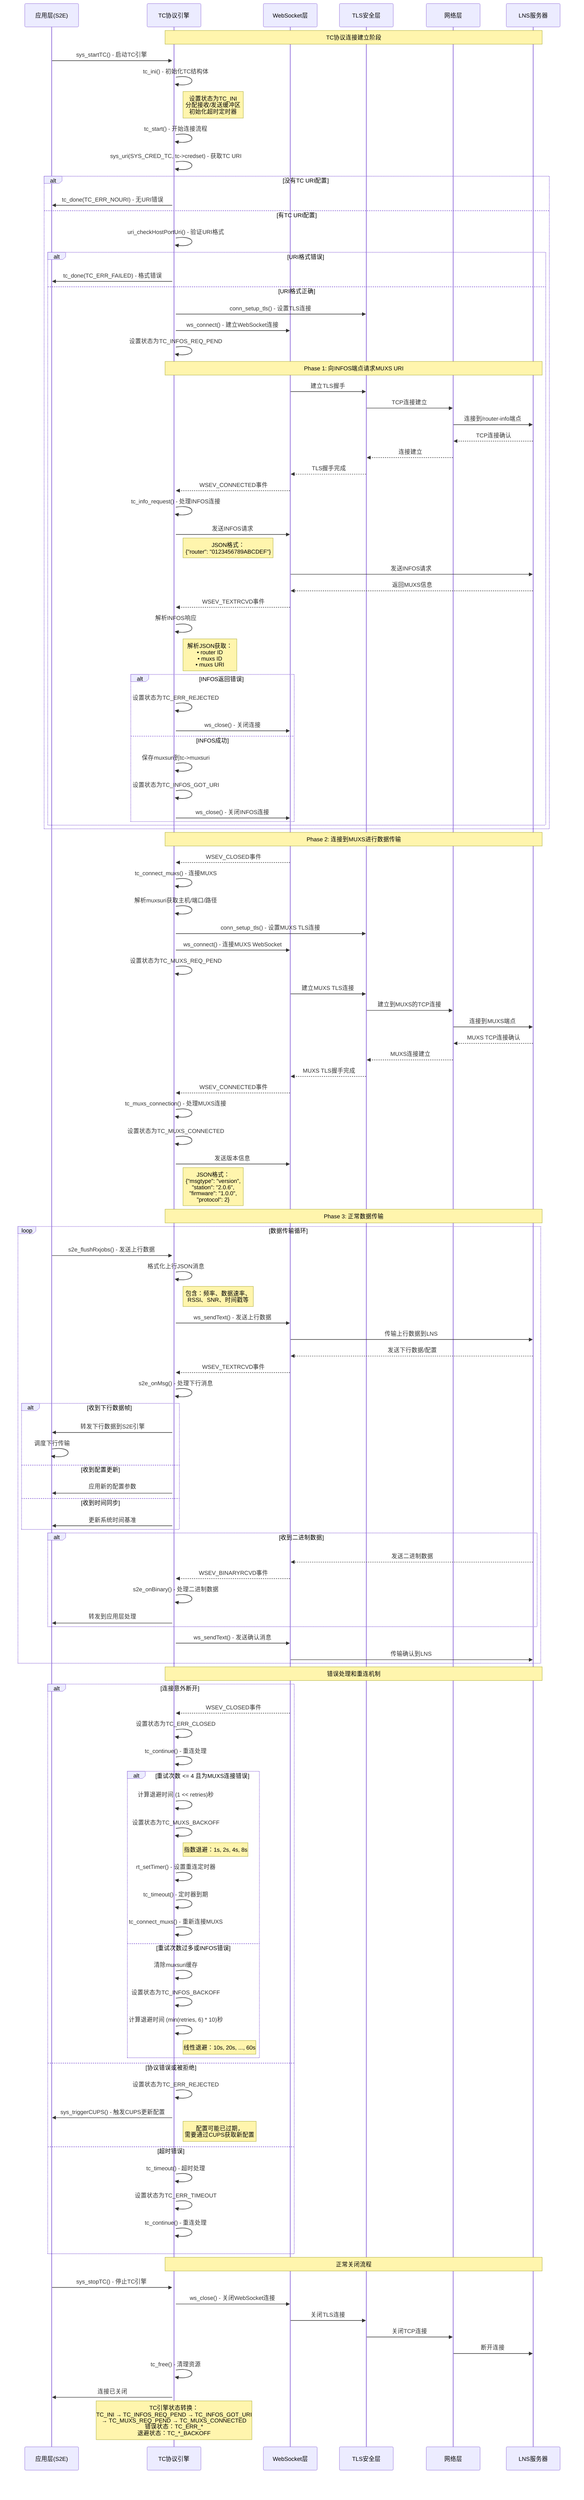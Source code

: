 sequenceDiagram
    participant App as 应用层(S2E)
    participant TC as TC协议引擎
    participant WS as WebSocket层
    participant TLS as TLS安全层
    participant Net as 网络层
    participant LNS as LNS服务器
    
    Note over TC,LNS: TC协议连接建立阶段
    
    %% 初始化阶段
    App->>+TC: sys_startTC() - 启动TC引擎
    TC->>TC: tc_ini() - 初始化TC结构体
    Note right of TC: 设置状态为TC_INI<br/>分配接收/发送缓冲区<br/>初始化超时定时器
    
    TC->>TC: tc_start() - 开始连接流程
    TC->>TC: sys_uri(SYS_CRED_TC, tc->credset) - 获取TC URI
    
    alt 没有TC URI配置
        TC->>App: tc_done(TC_ERR_NOURI) - 无URI错误
    else 有TC URI配置
        TC->>TC: uri_checkHostPortUri() - 验证URI格式
        
        alt URI格式错误
            TC->>App: tc_done(TC_ERR_FAILED) - 格式错误
        else URI格式正确
            TC->>TLS: conn_setup_tls() - 设置TLS连接
            TC->>WS: ws_connect() - 建立WebSocket连接
            TC->>TC: 设置状态为TC_INFOS_REQ_PEND
            
            %% INFOS阶段 - 获取MUXS URI
            Note over TC,LNS: Phase 1: 向INFOS端点请求MUXS URI
            
            WS->>TLS: 建立TLS握手
            TLS->>Net: TCP连接建立
            Net->>LNS: 连接到/router-info端点
            
            LNS-->>Net: TCP连接确认
            Net-->>TLS: 连接建立
            TLS-->>WS: TLS握手完成
            WS-->>TC: WSEV_CONNECTED事件
            
            TC->>TC: tc_info_request() - 处理INFOS连接
            TC->>WS: 发送INFOS请求
            Note right of TC: JSON格式：<br/>{"router": "0123456789ABCDEF"}
            
            WS->>LNS: 发送INFOS请求
            LNS-->>WS: 返回MUXS信息
            WS-->>TC: WSEV_TEXTRCVD事件
            
            TC->>TC: 解析INFOS响应
            Note right of TC: 解析JSON获取：<br/>• router ID<br/>• muxs ID<br/>• muxs URI
            
            alt INFOS返回错误
                TC->>TC: 设置状态为TC_ERR_REJECTED
                TC->>WS: ws_close() - 关闭连接
            else INFOS成功
                TC->>TC: 保存muxsuri到tc->muxsuri
                TC->>TC: 设置状态为TC_INFOS_GOT_URI
                TC->>WS: ws_close() - 关闭INFOS连接
            end
        end
    end
    
    %% MUXS连接阶段
    Note over TC,LNS: Phase 2: 连接到MUXS进行数据传输
    
    WS-->>TC: WSEV_CLOSED事件
    TC->>TC: tc_connect_muxs() - 连接MUXS
    TC->>TC: 解析muxsuri获取主机/端口/路径
    TC->>TLS: conn_setup_tls() - 设置MUXS TLS连接
    TC->>WS: ws_connect() - 连接MUXS WebSocket
    TC->>TC: 设置状态为TC_MUXS_REQ_PEND
    
    WS->>TLS: 建立MUXS TLS连接
    TLS->>Net: 建立到MUXS的TCP连接
    Net->>LNS: 连接到MUXS端点
    
    LNS-->>Net: MUXS TCP连接确认
    Net-->>TLS: MUXS连接建立
    TLS-->>WS: MUXS TLS握手完成
    WS-->>TC: WSEV_CONNECTED事件
    
    TC->>TC: tc_muxs_connection() - 处理MUXS连接
    TC->>TC: 设置状态为TC_MUXS_CONNECTED
    TC->>WS: 发送版本信息
    Note right of TC: JSON格式：<br/>{"msgtype": "version",<br/> "station": "2.0.6",<br/> "firmware": "1.0.0",<br/> "protocol": 2}
    
    %% 数据传输阶段
    Note over TC,LNS: Phase 3: 正常数据传输
    
    loop 数据传输循环
        %% 上行数据传输
        App->>TC: s2e_flushRxjobs() - 发送上行数据
        TC->>TC: 格式化上行JSON消息
        Note right of TC: 包含：频率、数据速率、<br/>RSSI、SNR、时间戳等
        TC->>WS: ws_sendText() - 发送上行数据
        WS->>LNS: 传输上行数据到LNS
        
        %% 下行数据接收
        LNS-->>WS: 发送下行数据/配置
        WS-->>TC: WSEV_TEXTRCVD事件
        TC->>TC: s2e_onMsg() - 处理下行消息
        
        alt 收到下行数据帧
            TC->>App: 转发下行数据到S2E引擎
            App->>App: 调度下行传输
        else 收到配置更新
            TC->>App: 应用新的配置参数
        else 收到时间同步
            TC->>App: 更新系统时间基准
        end
        
        %% 二进制数据传输（固件更新等）
        alt 收到二进制数据
            LNS-->>WS: 发送二进制数据
            WS-->>TC: WSEV_BINARYRCVD事件
            TC->>TC: s2e_onBinary() - 处理二进制数据
            TC->>App: 转发到应用层处理
        end
        
        %% 发送确认
        TC->>WS: ws_sendText() - 发送确认消息
        WS->>LNS: 传输确认到LNS
    end
    
    %% 错误处理和重连
    Note over TC,LNS: 错误处理和重连机制
    
    alt 连接意外断开
        WS-->>TC: WSEV_CLOSED事件
        TC->>TC: 设置状态为TC_ERR_CLOSED
        TC->>TC: tc_continue() - 重连处理
        
        alt 重试次数 <= 4 且为MUXS连接错误
            TC->>TC: 计算退避时间 (1 << retries)秒
            TC->>TC: 设置状态为TC_MUXS_BACKOFF
            Note right of TC: 指数退避：1s, 2s, 4s, 8s
            
            TC->>TC: rt_setTimer() - 设置重连定时器
            TC->>TC: tc_timeout() - 定时器到期
            TC->>TC: tc_connect_muxs() - 重新连接MUXS
        else 重试次数过多或INFOS错误
            TC->>TC: 清除muxsuri缓存
            TC->>TC: 设置状态为TC_INFOS_BACKOFF
            TC->>TC: 计算退避时间 (min(retries, 6) * 10)秒
            Note right of TC: 线性退避：10s, 20s, ..., 60s
        end
    else 协议错误或被拒绝
        TC->>TC: 设置状态为TC_ERR_REJECTED
        TC->>App: sys_triggerCUPS() - 触发CUPS更新配置
        Note right of TC: 配置可能已过期，<br/>需要通过CUPS获取新配置
    else 超时错误
        TC->>TC: tc_timeout() - 超时处理
        TC->>TC: 设置状态为TC_ERR_TIMEOUT
        TC->>TC: tc_continue() - 重连处理
    end
    
    %% 正常关闭
    Note over TC,LNS: 正常关闭流程
    
    App->>TC: sys_stopTC() - 停止TC引擎
    TC->>WS: ws_close() - 关闭WebSocket连接
    WS->>TLS: 关闭TLS连接
    TLS->>Net: 关闭TCP连接
    Net->>LNS: 断开连接
    
    TC->>TC: tc_free() - 清理资源
    TC->>App: 连接已关闭
    
    %% 状态说明
    Note over TC: TC引擎状态转换：<br/>TC_INI → TC_INFOS_REQ_PEND → TC_INFOS_GOT_URI<br/>→ TC_MUXS_REQ_PEND → TC_MUXS_CONNECTED<br/>错误状态：TC_ERR_*<br/>退避状态：TC_*_BACKOFF